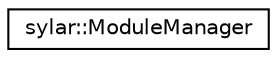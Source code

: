 digraph "类继承关系图"
{
 // LATEX_PDF_SIZE
  edge [fontname="Helvetica",fontsize="10",labelfontname="Helvetica",labelfontsize="10"];
  node [fontname="Helvetica",fontsize="10",shape=record];
  rankdir="LR";
  Node0 [label="sylar::ModuleManager",height=0.2,width=0.4,color="black", fillcolor="white", style="filled",URL="$classsylar_1_1ModuleManager.html",tooltip=" "];
}
